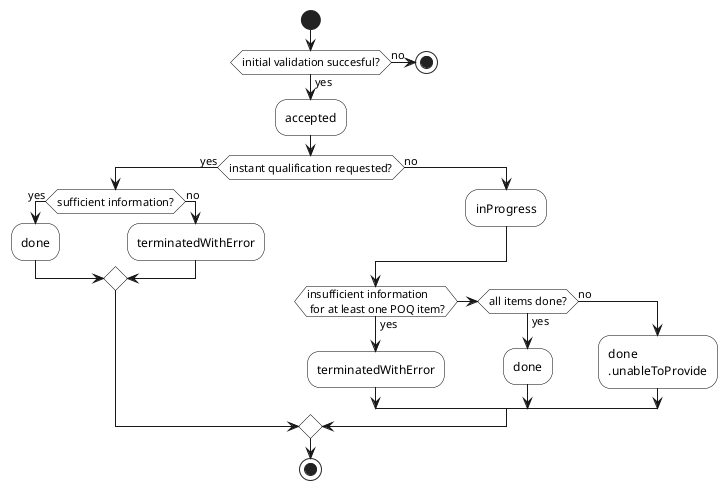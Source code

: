 @startuml


skinparam activity {
    BackgroundColor White
    BorderColor Black
}

start
if(initial validation succesful?) then (yes)
    :accepted;
    if(instant qualification requested?) then (yes)
        if(sufficient information?) then (yes)
            :done;
        else (no)
            :terminatedWithError;
        endif
    else (no)
        :inProgress;
        if(insufficient information \n for at least one POQ item?) then (yes)
            :terminatedWithError;
        elseif(all items done?) then (yes)
            :done;
        else (no)
            :done
            .unableToProvide;
        endif
    endif

    stop
else (no)
    stop
@enduml